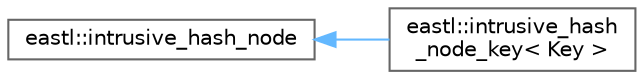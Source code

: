 digraph "类继承关系图"
{
 // LATEX_PDF_SIZE
  bgcolor="transparent";
  edge [fontname=Helvetica,fontsize=10,labelfontname=Helvetica,labelfontsize=10];
  node [fontname=Helvetica,fontsize=10,shape=box,height=0.2,width=0.4];
  rankdir="LR";
  Node0 [id="Node000000",label="eastl::intrusive_hash_node",height=0.2,width=0.4,color="grey40", fillcolor="white", style="filled",URL="$structeastl_1_1intrusive__hash__node.html",tooltip=" "];
  Node0 -> Node1 [id="edge887_Node000000_Node000001",dir="back",color="steelblue1",style="solid",tooltip=" "];
  Node1 [id="Node000001",label="eastl::intrusive_hash\l_node_key\< Key \>",height=0.2,width=0.4,color="grey40", fillcolor="white", style="filled",URL="$structeastl_1_1intrusive__hash__node__key.html",tooltip=" "];
}
